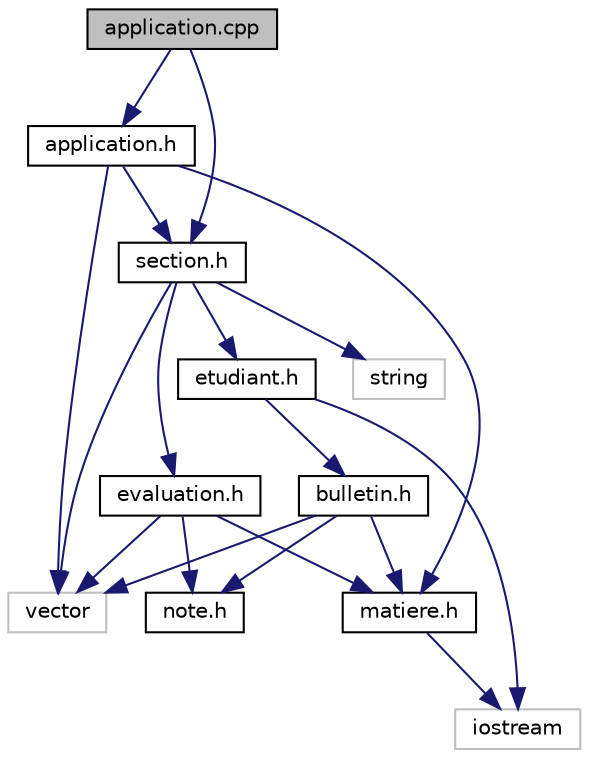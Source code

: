 digraph "application.cpp"
{
  edge [fontname="Helvetica",fontsize="10",labelfontname="Helvetica",labelfontsize="10"];
  node [fontname="Helvetica",fontsize="10",shape=record];
  Node1 [label="application.cpp",height=0.2,width=0.4,color="black", fillcolor="grey75", style="filled" fontcolor="black"];
  Node1 -> Node2 [color="midnightblue",fontsize="10",style="solid"];
  Node2 [label="application.h",height=0.2,width=0.4,color="black", fillcolor="white", style="filled",URL="$application_8h.html"];
  Node2 -> Node3 [color="midnightblue",fontsize="10",style="solid"];
  Node3 [label="vector",height=0.2,width=0.4,color="grey75", fillcolor="white", style="filled"];
  Node2 -> Node4 [color="midnightblue",fontsize="10",style="solid"];
  Node4 [label="matiere.h",height=0.2,width=0.4,color="black", fillcolor="white", style="filled",URL="$matiere_8h.html"];
  Node4 -> Node5 [color="midnightblue",fontsize="10",style="solid"];
  Node5 [label="iostream",height=0.2,width=0.4,color="grey75", fillcolor="white", style="filled"];
  Node2 -> Node6 [color="midnightblue",fontsize="10",style="solid"];
  Node6 [label="section.h",height=0.2,width=0.4,color="black", fillcolor="white", style="filled",URL="$section_8h.html"];
  Node6 -> Node7 [color="midnightblue",fontsize="10",style="solid"];
  Node7 [label="string",height=0.2,width=0.4,color="grey75", fillcolor="white", style="filled"];
  Node6 -> Node3 [color="midnightblue",fontsize="10",style="solid"];
  Node6 -> Node8 [color="midnightblue",fontsize="10",style="solid"];
  Node8 [label="evaluation.h",height=0.2,width=0.4,color="black", fillcolor="white", style="filled",URL="$evaluation_8h.html"];
  Node8 -> Node9 [color="midnightblue",fontsize="10",style="solid"];
  Node9 [label="note.h",height=0.2,width=0.4,color="black", fillcolor="white", style="filled",URL="$note_8h.html"];
  Node8 -> Node4 [color="midnightblue",fontsize="10",style="solid"];
  Node8 -> Node3 [color="midnightblue",fontsize="10",style="solid"];
  Node6 -> Node10 [color="midnightblue",fontsize="10",style="solid"];
  Node10 [label="etudiant.h",height=0.2,width=0.4,color="black", fillcolor="white", style="filled",URL="$etudiant_8h.html"];
  Node10 -> Node5 [color="midnightblue",fontsize="10",style="solid"];
  Node10 -> Node11 [color="midnightblue",fontsize="10",style="solid"];
  Node11 [label="bulletin.h",height=0.2,width=0.4,color="black", fillcolor="white", style="filled",URL="$bulletin_8h.html"];
  Node11 -> Node4 [color="midnightblue",fontsize="10",style="solid"];
  Node11 -> Node9 [color="midnightblue",fontsize="10",style="solid"];
  Node11 -> Node3 [color="midnightblue",fontsize="10",style="solid"];
  Node1 -> Node6 [color="midnightblue",fontsize="10",style="solid"];
}
